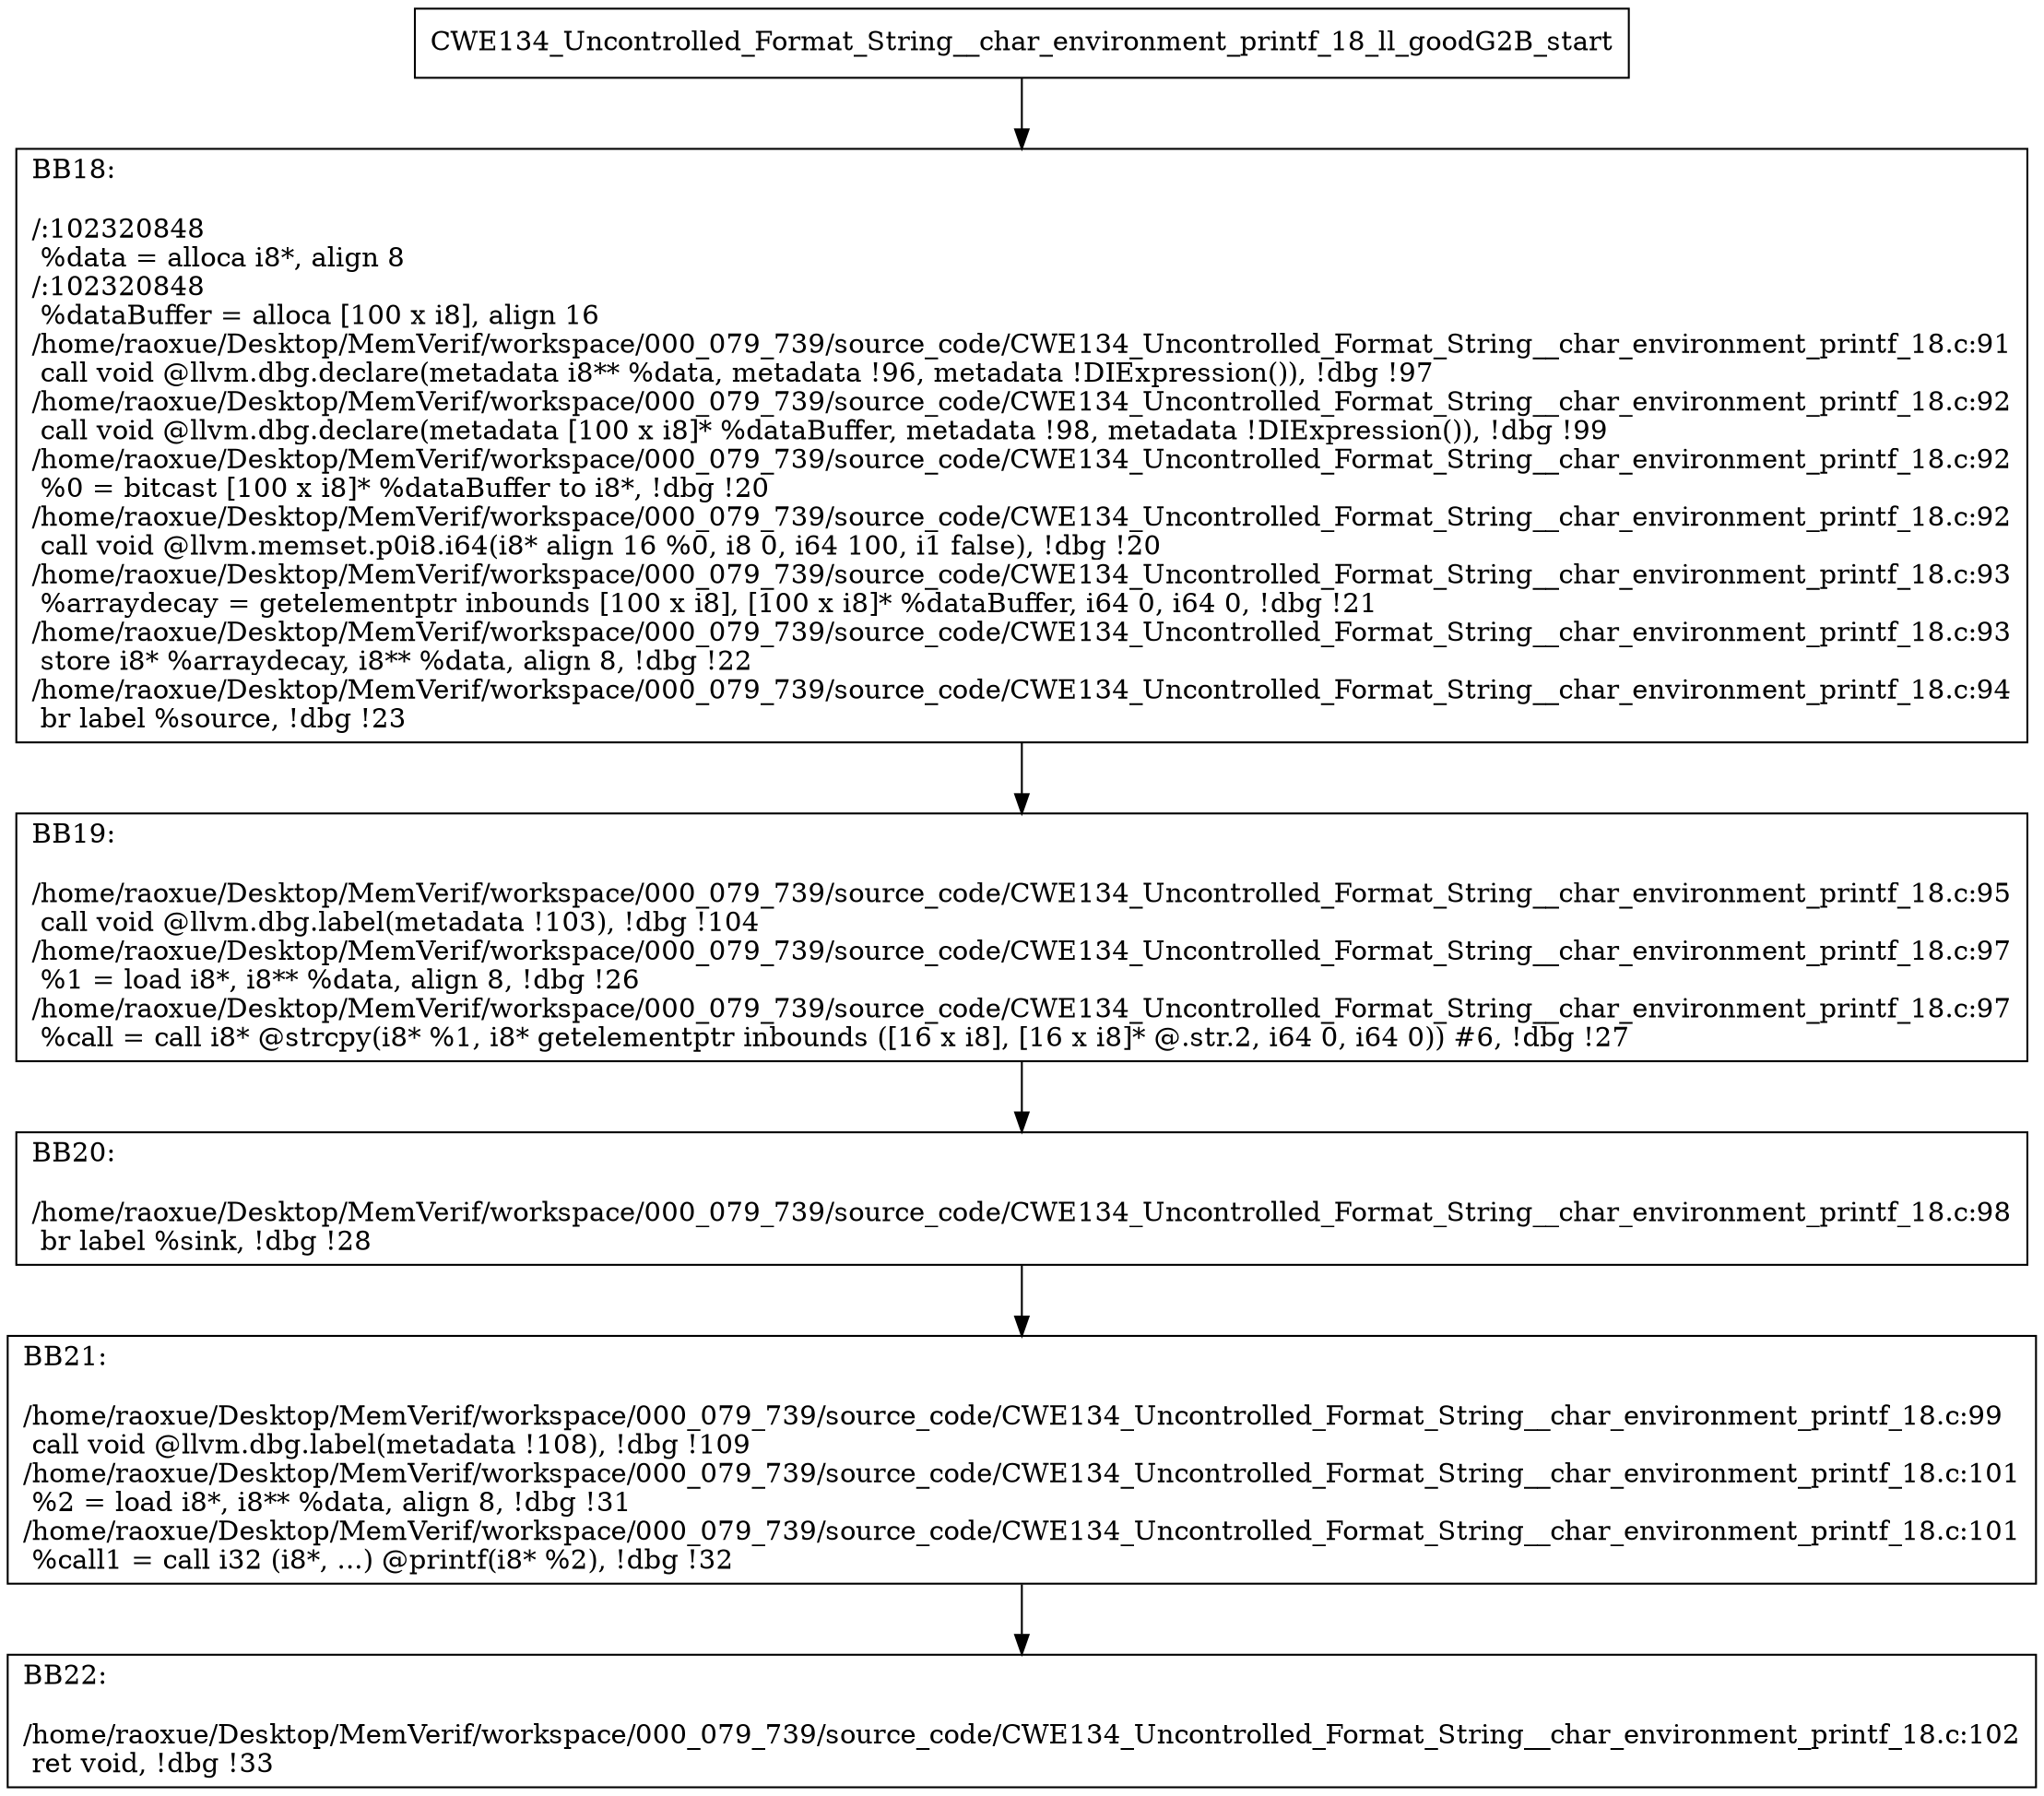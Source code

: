 digraph "CFG for'CWE134_Uncontrolled_Format_String__char_environment_printf_18_ll_goodG2B' function" {
	BBCWE134_Uncontrolled_Format_String__char_environment_printf_18_ll_goodG2B_start[shape=record,label="{CWE134_Uncontrolled_Format_String__char_environment_printf_18_ll_goodG2B_start}"];
	BBCWE134_Uncontrolled_Format_String__char_environment_printf_18_ll_goodG2B_start-> CWE134_Uncontrolled_Format_String__char_environment_printf_18_ll_goodG2BBB18;
	CWE134_Uncontrolled_Format_String__char_environment_printf_18_ll_goodG2BBB18 [shape=record, label="{BB18:\l\l/:102320848\l
  %data = alloca i8*, align 8\l
/:102320848\l
  %dataBuffer = alloca [100 x i8], align 16\l
/home/raoxue/Desktop/MemVerif/workspace/000_079_739/source_code/CWE134_Uncontrolled_Format_String__char_environment_printf_18.c:91\l
  call void @llvm.dbg.declare(metadata i8** %data, metadata !96, metadata !DIExpression()), !dbg !97\l
/home/raoxue/Desktop/MemVerif/workspace/000_079_739/source_code/CWE134_Uncontrolled_Format_String__char_environment_printf_18.c:92\l
  call void @llvm.dbg.declare(metadata [100 x i8]* %dataBuffer, metadata !98, metadata !DIExpression()), !dbg !99\l
/home/raoxue/Desktop/MemVerif/workspace/000_079_739/source_code/CWE134_Uncontrolled_Format_String__char_environment_printf_18.c:92\l
  %0 = bitcast [100 x i8]* %dataBuffer to i8*, !dbg !20\l
/home/raoxue/Desktop/MemVerif/workspace/000_079_739/source_code/CWE134_Uncontrolled_Format_String__char_environment_printf_18.c:92\l
  call void @llvm.memset.p0i8.i64(i8* align 16 %0, i8 0, i64 100, i1 false), !dbg !20\l
/home/raoxue/Desktop/MemVerif/workspace/000_079_739/source_code/CWE134_Uncontrolled_Format_String__char_environment_printf_18.c:93\l
  %arraydecay = getelementptr inbounds [100 x i8], [100 x i8]* %dataBuffer, i64 0, i64 0, !dbg !21\l
/home/raoxue/Desktop/MemVerif/workspace/000_079_739/source_code/CWE134_Uncontrolled_Format_String__char_environment_printf_18.c:93\l
  store i8* %arraydecay, i8** %data, align 8, !dbg !22\l
/home/raoxue/Desktop/MemVerif/workspace/000_079_739/source_code/CWE134_Uncontrolled_Format_String__char_environment_printf_18.c:94\l
  br label %source, !dbg !23\l
}"];
	CWE134_Uncontrolled_Format_String__char_environment_printf_18_ll_goodG2BBB18-> CWE134_Uncontrolled_Format_String__char_environment_printf_18_ll_goodG2BBB19;
	CWE134_Uncontrolled_Format_String__char_environment_printf_18_ll_goodG2BBB19 [shape=record, label="{BB19:\l\l/home/raoxue/Desktop/MemVerif/workspace/000_079_739/source_code/CWE134_Uncontrolled_Format_String__char_environment_printf_18.c:95\l
  call void @llvm.dbg.label(metadata !103), !dbg !104\l
/home/raoxue/Desktop/MemVerif/workspace/000_079_739/source_code/CWE134_Uncontrolled_Format_String__char_environment_printf_18.c:97\l
  %1 = load i8*, i8** %data, align 8, !dbg !26\l
/home/raoxue/Desktop/MemVerif/workspace/000_079_739/source_code/CWE134_Uncontrolled_Format_String__char_environment_printf_18.c:97\l
  %call = call i8* @strcpy(i8* %1, i8* getelementptr inbounds ([16 x i8], [16 x i8]* @.str.2, i64 0, i64 0)) #6, !dbg !27\l
}"];
	CWE134_Uncontrolled_Format_String__char_environment_printf_18_ll_goodG2BBB19-> CWE134_Uncontrolled_Format_String__char_environment_printf_18_ll_goodG2BBB20;
	CWE134_Uncontrolled_Format_String__char_environment_printf_18_ll_goodG2BBB20 [shape=record, label="{BB20:\l\l/home/raoxue/Desktop/MemVerif/workspace/000_079_739/source_code/CWE134_Uncontrolled_Format_String__char_environment_printf_18.c:98\l
  br label %sink, !dbg !28\l
}"];
	CWE134_Uncontrolled_Format_String__char_environment_printf_18_ll_goodG2BBB20-> CWE134_Uncontrolled_Format_String__char_environment_printf_18_ll_goodG2BBB21;
	CWE134_Uncontrolled_Format_String__char_environment_printf_18_ll_goodG2BBB21 [shape=record, label="{BB21:\l\l/home/raoxue/Desktop/MemVerif/workspace/000_079_739/source_code/CWE134_Uncontrolled_Format_String__char_environment_printf_18.c:99\l
  call void @llvm.dbg.label(metadata !108), !dbg !109\l
/home/raoxue/Desktop/MemVerif/workspace/000_079_739/source_code/CWE134_Uncontrolled_Format_String__char_environment_printf_18.c:101\l
  %2 = load i8*, i8** %data, align 8, !dbg !31\l
/home/raoxue/Desktop/MemVerif/workspace/000_079_739/source_code/CWE134_Uncontrolled_Format_String__char_environment_printf_18.c:101\l
  %call1 = call i32 (i8*, ...) @printf(i8* %2), !dbg !32\l
}"];
	CWE134_Uncontrolled_Format_String__char_environment_printf_18_ll_goodG2BBB21-> CWE134_Uncontrolled_Format_String__char_environment_printf_18_ll_goodG2BBB22;
	CWE134_Uncontrolled_Format_String__char_environment_printf_18_ll_goodG2BBB22 [shape=record, label="{BB22:\l\l/home/raoxue/Desktop/MemVerif/workspace/000_079_739/source_code/CWE134_Uncontrolled_Format_String__char_environment_printf_18.c:102\l
  ret void, !dbg !33\l
}"];
}
